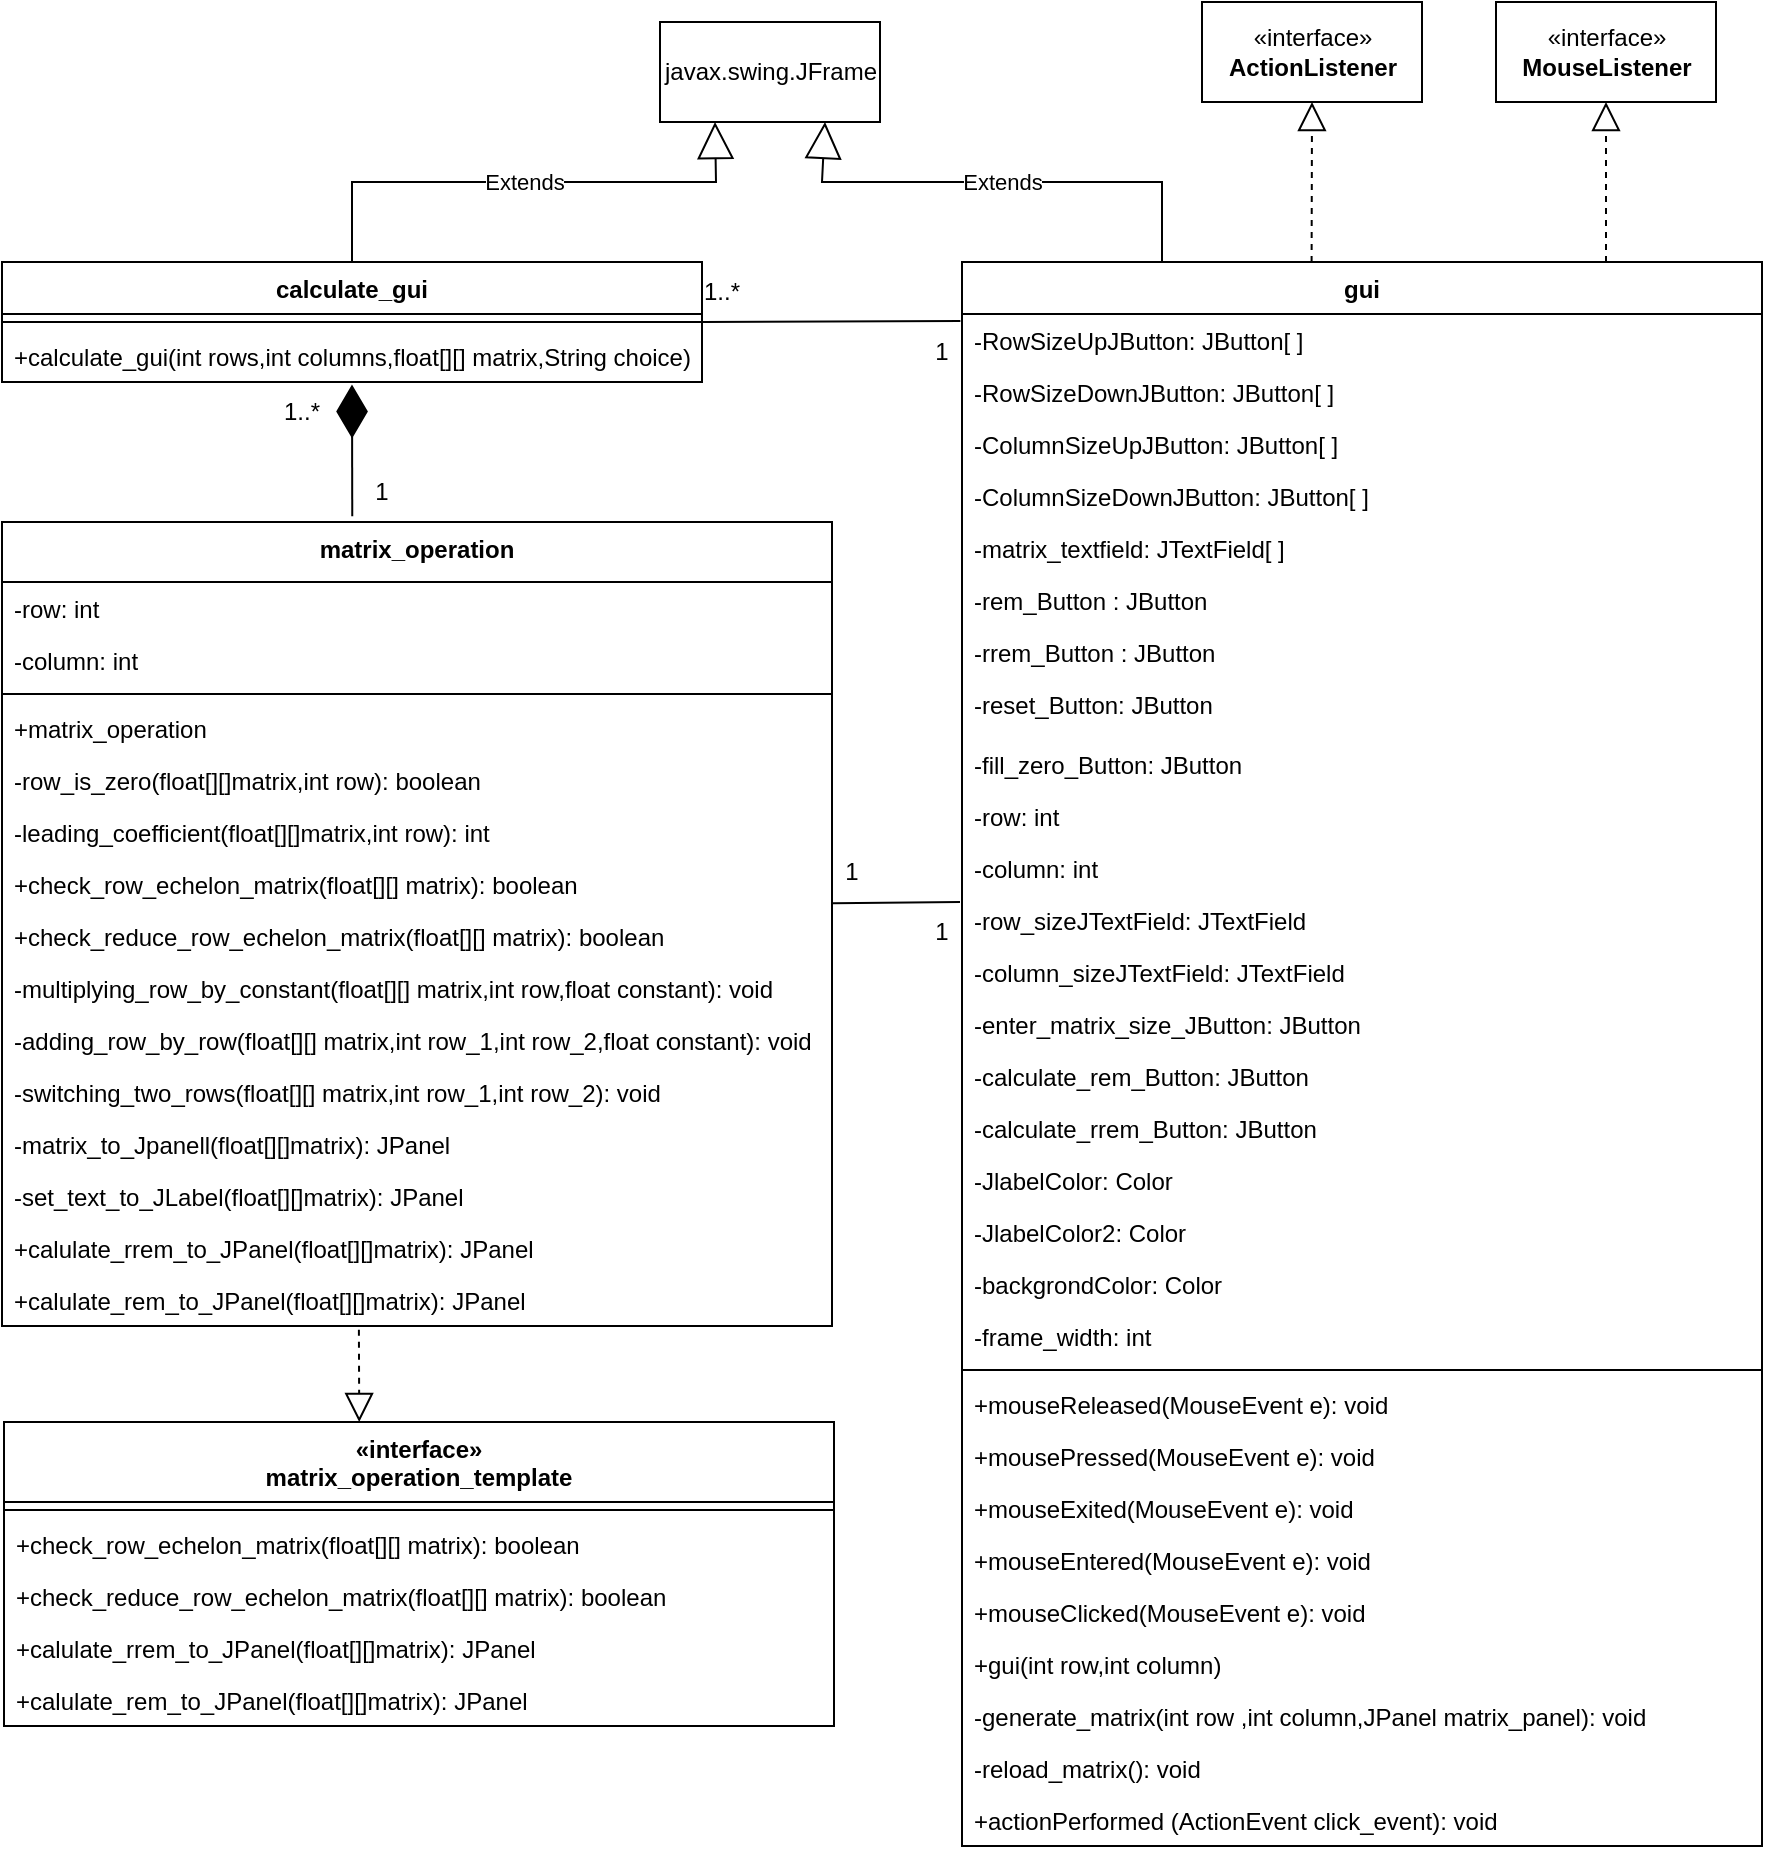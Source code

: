 <mxfile version="20.4.0" type="device"><diagram id="C5RBs43oDa-KdzZeNtuy" name="Page-1"><mxGraphModel dx="914" dy="447" grid="1" gridSize="10" guides="1" tooltips="1" connect="1" arrows="1" fold="1" page="1" pageScale="1" pageWidth="827" pageHeight="1169" math="0" shadow="0"><root><mxCell id="WIyWlLk6GJQsqaUBKTNV-0"/><mxCell id="WIyWlLk6GJQsqaUBKTNV-1" parent="WIyWlLk6GJQsqaUBKTNV-0"/><mxCell id="iEl4PdFxKMrnsXezCqEX-8" value="gui" style="swimlane;fontStyle=1;align=center;verticalAlign=top;childLayout=stackLayout;horizontal=1;startSize=26;horizontalStack=0;resizeParent=1;resizeLast=0;collapsible=1;marginBottom=0;rounded=0;shadow=0;strokeWidth=1;" parent="WIyWlLk6GJQsqaUBKTNV-1" vertex="1"><mxGeometry x="510" y="160" width="400" height="792" as="geometry"><mxRectangle x="230" y="140" width="160" height="26" as="alternateBounds"/></mxGeometry></mxCell><mxCell id="KN2ty1aIpEclNl4TmAOF-11" value="-RowSizeUpJButton: JButton[ ]" style="text;align=left;verticalAlign=top;spacingLeft=4;spacingRight=4;overflow=hidden;rotatable=0;points=[[0,0.5],[1,0.5]];portConstraint=eastwest;" parent="iEl4PdFxKMrnsXezCqEX-8" vertex="1"><mxGeometry y="26" width="400" height="26" as="geometry"/></mxCell><mxCell id="KN2ty1aIpEclNl4TmAOF-14" value="-RowSizeDownJButton: JButton[ ]" style="text;align=left;verticalAlign=top;spacingLeft=4;spacingRight=4;overflow=hidden;rotatable=0;points=[[0,0.5],[1,0.5]];portConstraint=eastwest;" parent="iEl4PdFxKMrnsXezCqEX-8" vertex="1"><mxGeometry y="52" width="400" height="26" as="geometry"/></mxCell><mxCell id="KN2ty1aIpEclNl4TmAOF-12" value="-ColumnSizeUpJButton: JButton[ ]" style="text;align=left;verticalAlign=top;spacingLeft=4;spacingRight=4;overflow=hidden;rotatable=0;points=[[0,0.5],[1,0.5]];portConstraint=eastwest;" parent="iEl4PdFxKMrnsXezCqEX-8" vertex="1"><mxGeometry y="78" width="400" height="26" as="geometry"/></mxCell><mxCell id="KN2ty1aIpEclNl4TmAOF-13" value="-ColumnSizeDownJButton: JButton[ ]" style="text;align=left;verticalAlign=top;spacingLeft=4;spacingRight=4;overflow=hidden;rotatable=0;points=[[0,0.5],[1,0.5]];portConstraint=eastwest;" parent="iEl4PdFxKMrnsXezCqEX-8" vertex="1"><mxGeometry y="104" width="400" height="26" as="geometry"/></mxCell><mxCell id="iEl4PdFxKMrnsXezCqEX-9" value="-matrix_textfield: JTextField[ ]" style="text;align=left;verticalAlign=top;spacingLeft=4;spacingRight=4;overflow=hidden;rotatable=0;points=[[0,0.5],[1,0.5]];portConstraint=eastwest;" parent="iEl4PdFxKMrnsXezCqEX-8" vertex="1"><mxGeometry y="130" width="400" height="26" as="geometry"/></mxCell><mxCell id="iEl4PdFxKMrnsXezCqEX-10" value="-rem_Button : JButton" style="text;align=left;verticalAlign=top;spacingLeft=4;spacingRight=4;overflow=hidden;rotatable=0;points=[[0,0.5],[1,0.5]];portConstraint=eastwest;rounded=0;shadow=0;html=0;" parent="iEl4PdFxKMrnsXezCqEX-8" vertex="1"><mxGeometry y="156" width="400" height="26" as="geometry"/></mxCell><mxCell id="iEl4PdFxKMrnsXezCqEX-11" value="-rrem_Button : JButton" style="text;align=left;verticalAlign=top;spacingLeft=4;spacingRight=4;overflow=hidden;rotatable=0;points=[[0,0.5],[1,0.5]];portConstraint=eastwest;rounded=0;shadow=0;html=0;" parent="iEl4PdFxKMrnsXezCqEX-8" vertex="1"><mxGeometry y="182" width="400" height="26" as="geometry"/></mxCell><mxCell id="iEl4PdFxKMrnsXezCqEX-12" value="-reset_Button: JButton" style="text;align=left;verticalAlign=top;spacingLeft=4;spacingRight=4;overflow=hidden;rotatable=0;points=[[0,0.5],[1,0.5]];portConstraint=eastwest;" parent="iEl4PdFxKMrnsXezCqEX-8" vertex="1"><mxGeometry y="208" width="400" height="30" as="geometry"/></mxCell><mxCell id="iEl4PdFxKMrnsXezCqEX-13" value="-fill_zero_Button: JButton" style="text;align=left;verticalAlign=top;spacingLeft=4;spacingRight=4;overflow=hidden;rotatable=0;points=[[0,0.5],[1,0.5]];portConstraint=eastwest;rounded=0;shadow=0;html=0;" parent="iEl4PdFxKMrnsXezCqEX-8" vertex="1"><mxGeometry y="238" width="400" height="26" as="geometry"/></mxCell><mxCell id="iEl4PdFxKMrnsXezCqEX-21" value="-row: int" style="text;align=left;verticalAlign=top;spacingLeft=4;spacingRight=4;overflow=hidden;rotatable=0;points=[[0,0.5],[1,0.5]];portConstraint=eastwest;rounded=0;shadow=0;html=0;" parent="iEl4PdFxKMrnsXezCqEX-8" vertex="1"><mxGeometry y="264" width="400" height="26" as="geometry"/></mxCell><mxCell id="iEl4PdFxKMrnsXezCqEX-22" value="-column: int" style="text;align=left;verticalAlign=top;spacingLeft=4;spacingRight=4;overflow=hidden;rotatable=0;points=[[0,0.5],[1,0.5]];portConstraint=eastwest;rounded=0;shadow=0;html=0;" parent="iEl4PdFxKMrnsXezCqEX-8" vertex="1"><mxGeometry y="290" width="400" height="26" as="geometry"/></mxCell><mxCell id="KN2ty1aIpEclNl4TmAOF-15" value="-row_sizeJTextField: JTextField" style="text;align=left;verticalAlign=top;spacingLeft=4;spacingRight=4;overflow=hidden;rotatable=0;points=[[0,0.5],[1,0.5]];portConstraint=eastwest;rounded=0;shadow=0;html=0;" parent="iEl4PdFxKMrnsXezCqEX-8" vertex="1"><mxGeometry y="316" width="400" height="26" as="geometry"/></mxCell><mxCell id="KN2ty1aIpEclNl4TmAOF-17" value="-column_sizeJTextField: JTextField" style="text;align=left;verticalAlign=top;spacingLeft=4;spacingRight=4;overflow=hidden;rotatable=0;points=[[0,0.5],[1,0.5]];portConstraint=eastwest;rounded=0;shadow=0;html=0;" parent="iEl4PdFxKMrnsXezCqEX-8" vertex="1"><mxGeometry y="342" width="400" height="26" as="geometry"/></mxCell><mxCell id="KN2ty1aIpEclNl4TmAOF-16" value="-enter_matrix_size_JButton: JButton" style="text;align=left;verticalAlign=top;spacingLeft=4;spacingRight=4;overflow=hidden;rotatable=0;points=[[0,0.5],[1,0.5]];portConstraint=eastwest;rounded=0;shadow=0;html=0;" parent="iEl4PdFxKMrnsXezCqEX-8" vertex="1"><mxGeometry y="368" width="400" height="26" as="geometry"/></mxCell><mxCell id="HXKLa7cOEwcnxDhDHeLH-0" value="-calculate_rem_Button: JButton" style="text;align=left;verticalAlign=top;spacingLeft=4;spacingRight=4;overflow=hidden;rotatable=0;points=[[0,0.5],[1,0.5]];portConstraint=eastwest;rounded=0;shadow=0;html=0;" parent="iEl4PdFxKMrnsXezCqEX-8" vertex="1"><mxGeometry y="394" width="400" height="26" as="geometry"/></mxCell><mxCell id="HXKLa7cOEwcnxDhDHeLH-1" value="-calculate_rrem_Button: JButton" style="text;align=left;verticalAlign=top;spacingLeft=4;spacingRight=4;overflow=hidden;rotatable=0;points=[[0,0.5],[1,0.5]];portConstraint=eastwest;rounded=0;shadow=0;html=0;" parent="iEl4PdFxKMrnsXezCqEX-8" vertex="1"><mxGeometry y="420" width="400" height="26" as="geometry"/></mxCell><mxCell id="hVeOTZUfDOqd-khNQuPY-2" value="-JlabelColor: Color" style="text;align=left;verticalAlign=top;spacingLeft=4;spacingRight=4;overflow=hidden;rotatable=0;points=[[0,0.5],[1,0.5]];portConstraint=eastwest;rounded=0;shadow=0;html=0;" vertex="1" parent="iEl4PdFxKMrnsXezCqEX-8"><mxGeometry y="446" width="400" height="26" as="geometry"/></mxCell><mxCell id="hVeOTZUfDOqd-khNQuPY-0" value="-JlabelColor2: Color" style="text;align=left;verticalAlign=top;spacingLeft=4;spacingRight=4;overflow=hidden;rotatable=0;points=[[0,0.5],[1,0.5]];portConstraint=eastwest;rounded=0;shadow=0;html=0;" vertex="1" parent="iEl4PdFxKMrnsXezCqEX-8"><mxGeometry y="472" width="400" height="26" as="geometry"/></mxCell><mxCell id="hVeOTZUfDOqd-khNQuPY-1" value="-backgrondColor: Color" style="text;align=left;verticalAlign=top;spacingLeft=4;spacingRight=4;overflow=hidden;rotatable=0;points=[[0,0.5],[1,0.5]];portConstraint=eastwest;rounded=0;shadow=0;html=0;" vertex="1" parent="iEl4PdFxKMrnsXezCqEX-8"><mxGeometry y="498" width="400" height="26" as="geometry"/></mxCell><mxCell id="HXKLa7cOEwcnxDhDHeLH-4" value="-frame_width: int" style="text;align=left;verticalAlign=top;spacingLeft=4;spacingRight=4;overflow=hidden;rotatable=0;points=[[0,0.5],[1,0.5]];portConstraint=eastwest;rounded=0;shadow=0;html=0;" parent="iEl4PdFxKMrnsXezCqEX-8" vertex="1"><mxGeometry y="524" width="400" height="26" as="geometry"/></mxCell><mxCell id="iEl4PdFxKMrnsXezCqEX-14" value="" style="line;html=1;strokeWidth=1;align=left;verticalAlign=middle;spacingTop=-1;spacingLeft=3;spacingRight=3;rotatable=0;labelPosition=right;points=[];portConstraint=eastwest;" parent="iEl4PdFxKMrnsXezCqEX-8" vertex="1"><mxGeometry y="550" width="400" height="8" as="geometry"/></mxCell><mxCell id="hVeOTZUfDOqd-khNQuPY-3" value="+mouseReleased(MouseEvent e): void" style="text;align=left;verticalAlign=top;spacingLeft=4;spacingRight=4;overflow=hidden;rotatable=0;points=[[0,0.5],[1,0.5]];portConstraint=eastwest;rounded=0;shadow=0;html=0;" vertex="1" parent="iEl4PdFxKMrnsXezCqEX-8"><mxGeometry y="558" width="400" height="26" as="geometry"/></mxCell><mxCell id="hVeOTZUfDOqd-khNQuPY-4" value="+mousePressed(MouseEvent e): void" style="text;align=left;verticalAlign=top;spacingLeft=4;spacingRight=4;overflow=hidden;rotatable=0;points=[[0,0.5],[1,0.5]];portConstraint=eastwest;rounded=0;shadow=0;html=0;" vertex="1" parent="iEl4PdFxKMrnsXezCqEX-8"><mxGeometry y="584" width="400" height="26" as="geometry"/></mxCell><mxCell id="hVeOTZUfDOqd-khNQuPY-5" value="+mouseExited(MouseEvent e): void" style="text;align=left;verticalAlign=top;spacingLeft=4;spacingRight=4;overflow=hidden;rotatable=0;points=[[0,0.5],[1,0.5]];portConstraint=eastwest;rounded=0;shadow=0;html=0;" vertex="1" parent="iEl4PdFxKMrnsXezCqEX-8"><mxGeometry y="610" width="400" height="26" as="geometry"/></mxCell><mxCell id="hVeOTZUfDOqd-khNQuPY-8" value="+mouseEntered(MouseEvent e): void" style="text;align=left;verticalAlign=top;spacingLeft=4;spacingRight=4;overflow=hidden;rotatable=0;points=[[0,0.5],[1,0.5]];portConstraint=eastwest;rounded=0;shadow=0;html=0;" vertex="1" parent="iEl4PdFxKMrnsXezCqEX-8"><mxGeometry y="636" width="400" height="26" as="geometry"/></mxCell><mxCell id="hVeOTZUfDOqd-khNQuPY-6" value="+mouseClicked(MouseEvent e): void" style="text;align=left;verticalAlign=top;spacingLeft=4;spacingRight=4;overflow=hidden;rotatable=0;points=[[0,0.5],[1,0.5]];portConstraint=eastwest;rounded=0;shadow=0;html=0;" vertex="1" parent="iEl4PdFxKMrnsXezCqEX-8"><mxGeometry y="662" width="400" height="26" as="geometry"/></mxCell><mxCell id="HXKLa7cOEwcnxDhDHeLH-5" value="+gui(int row,int column)" style="text;align=left;verticalAlign=top;spacingLeft=4;spacingRight=4;overflow=hidden;rotatable=0;points=[[0,0.5],[1,0.5]];portConstraint=eastwest;rounded=0;shadow=0;html=0;" parent="iEl4PdFxKMrnsXezCqEX-8" vertex="1"><mxGeometry y="688" width="400" height="26" as="geometry"/></mxCell><mxCell id="HXKLa7cOEwcnxDhDHeLH-6" value="-generate_matrix(int row ,int column,JPanel matrix_panel): void" style="text;align=left;verticalAlign=top;spacingLeft=4;spacingRight=4;overflow=hidden;rotatable=0;points=[[0,0.5],[1,0.5]];portConstraint=eastwest;rounded=0;shadow=0;html=0;" parent="iEl4PdFxKMrnsXezCqEX-8" vertex="1"><mxGeometry y="714" width="400" height="26" as="geometry"/></mxCell><mxCell id="HXKLa7cOEwcnxDhDHeLH-7" value="-reload_matrix(): void" style="text;align=left;verticalAlign=top;spacingLeft=4;spacingRight=4;overflow=hidden;rotatable=0;points=[[0,0.5],[1,0.5]];portConstraint=eastwest;rounded=0;shadow=0;html=0;" parent="iEl4PdFxKMrnsXezCqEX-8" vertex="1"><mxGeometry y="740" width="400" height="26" as="geometry"/></mxCell><mxCell id="iEl4PdFxKMrnsXezCqEX-15" value="+actionPerformed (ActionEvent click_event): void" style="text;align=left;verticalAlign=top;spacingLeft=4;spacingRight=4;overflow=hidden;rotatable=0;points=[[0,0.5],[1,0.5]];portConstraint=eastwest;rounded=0;shadow=0;html=0;" parent="iEl4PdFxKMrnsXezCqEX-8" vertex="1"><mxGeometry y="766" width="400" height="26" as="geometry"/></mxCell><mxCell id="iEl4PdFxKMrnsXezCqEX-24" value="«interface»&lt;br&gt;&lt;b&gt;ActionListener&lt;/b&gt;" style="html=1;" parent="WIyWlLk6GJQsqaUBKTNV-1" vertex="1"><mxGeometry x="630" y="30" width="110" height="50" as="geometry"/></mxCell><mxCell id="iEl4PdFxKMrnsXezCqEX-25" value="" style="endArrow=block;dashed=1;endFill=0;endSize=12;html=1;rounded=0;entryX=0.5;entryY=1;entryDx=0;entryDy=0;exitX=0.437;exitY=0;exitDx=0;exitDy=0;exitPerimeter=0;" parent="WIyWlLk6GJQsqaUBKTNV-1" source="iEl4PdFxKMrnsXezCqEX-8" target="iEl4PdFxKMrnsXezCqEX-24" edge="1"><mxGeometry width="160" relative="1" as="geometry"><mxPoint x="649.5" y="160" as="sourcePoint"/><mxPoint x="649.5" y="90" as="targetPoint"/><Array as="points"/></mxGeometry></mxCell><mxCell id="HXKLa7cOEwcnxDhDHeLH-2" value="javax.swing.JFrame" style="html=1;" parent="WIyWlLk6GJQsqaUBKTNV-1" vertex="1"><mxGeometry x="359" y="40" width="110" height="50" as="geometry"/></mxCell><mxCell id="HXKLa7cOEwcnxDhDHeLH-8" value="calculate_gui" style="swimlane;fontStyle=1;align=center;verticalAlign=top;childLayout=stackLayout;horizontal=1;startSize=26;horizontalStack=0;resizeParent=1;resizeParentMax=0;resizeLast=0;collapsible=1;marginBottom=0;" parent="WIyWlLk6GJQsqaUBKTNV-1" vertex="1"><mxGeometry x="30" y="160" width="350" height="60" as="geometry"/></mxCell><mxCell id="HXKLa7cOEwcnxDhDHeLH-10" value="" style="line;strokeWidth=1;fillColor=none;align=left;verticalAlign=middle;spacingTop=-1;spacingLeft=3;spacingRight=3;rotatable=0;labelPosition=right;points=[];portConstraint=eastwest;strokeColor=inherit;" parent="HXKLa7cOEwcnxDhDHeLH-8" vertex="1"><mxGeometry y="26" width="350" height="8" as="geometry"/></mxCell><mxCell id="HXKLa7cOEwcnxDhDHeLH-11" value="+calculate_gui(int rows,int columns,float[][] matrix,String choice)" style="text;strokeColor=none;fillColor=none;align=left;verticalAlign=top;spacingLeft=4;spacingRight=4;overflow=hidden;rotatable=0;points=[[0,0.5],[1,0.5]];portConstraint=eastwest;" parent="HXKLa7cOEwcnxDhDHeLH-8" vertex="1"><mxGeometry y="34" width="350" height="26" as="geometry"/></mxCell><mxCell id="HXKLa7cOEwcnxDhDHeLH-14" value="Extends" style="endArrow=block;endSize=16;endFill=0;html=1;rounded=0;exitX=0.5;exitY=0;exitDx=0;exitDy=0;entryX=0.25;entryY=1;entryDx=0;entryDy=0;" parent="WIyWlLk6GJQsqaUBKTNV-1" source="HXKLa7cOEwcnxDhDHeLH-8" target="HXKLa7cOEwcnxDhDHeLH-2" edge="1"><mxGeometry width="160" relative="1" as="geometry"><mxPoint x="199" y="120" as="sourcePoint"/><mxPoint x="359" y="120" as="targetPoint"/><Array as="points"><mxPoint x="205" y="120"/><mxPoint x="387" y="120"/></Array></mxGeometry></mxCell><mxCell id="HXKLa7cOEwcnxDhDHeLH-15" value="Extends" style="endArrow=block;endSize=16;endFill=0;html=1;rounded=0;exitX=0.25;exitY=0;exitDx=0;exitDy=0;entryX=0.75;entryY=1;entryDx=0;entryDy=0;" parent="WIyWlLk6GJQsqaUBKTNV-1" source="iEl4PdFxKMrnsXezCqEX-8" target="HXKLa7cOEwcnxDhDHeLH-2" edge="1"><mxGeometry width="160" relative="1" as="geometry"><mxPoint x="215" y="170" as="sourcePoint"/><mxPoint x="396.5" y="100" as="targetPoint"/><Array as="points"><mxPoint x="610" y="120"/><mxPoint x="440" y="120"/></Array></mxGeometry></mxCell><mxCell id="HXKLa7cOEwcnxDhDHeLH-21" value="«interface»&#10;matrix_operation_template" style="swimlane;fontStyle=1;align=center;verticalAlign=top;childLayout=stackLayout;horizontal=1;startSize=40;horizontalStack=0;resizeParent=1;resizeParentMax=0;resizeLast=0;collapsible=1;marginBottom=0;" parent="WIyWlLk6GJQsqaUBKTNV-1" vertex="1"><mxGeometry x="31" y="740" width="415" height="152" as="geometry"/></mxCell><mxCell id="HXKLa7cOEwcnxDhDHeLH-23" value="" style="line;strokeWidth=1;fillColor=none;align=left;verticalAlign=middle;spacingTop=-1;spacingLeft=3;spacingRight=3;rotatable=0;labelPosition=right;points=[];portConstraint=eastwest;strokeColor=inherit;" parent="HXKLa7cOEwcnxDhDHeLH-21" vertex="1"><mxGeometry y="40" width="415" height="8" as="geometry"/></mxCell><mxCell id="HXKLa7cOEwcnxDhDHeLH-26" value="+check_row_echelon_matrix(float[][] matrix): boolean" style="text;strokeColor=none;fillColor=none;align=left;verticalAlign=top;spacingLeft=4;spacingRight=4;overflow=hidden;rotatable=0;points=[[0,0.5],[1,0.5]];portConstraint=eastwest;" parent="HXKLa7cOEwcnxDhDHeLH-21" vertex="1"><mxGeometry y="48" width="415" height="26" as="geometry"/></mxCell><mxCell id="HXKLa7cOEwcnxDhDHeLH-27" value="+check_reduce_row_echelon_matrix(float[][] matrix): boolean" style="text;strokeColor=none;fillColor=none;align=left;verticalAlign=top;spacingLeft=4;spacingRight=4;overflow=hidden;rotatable=0;points=[[0,0.5],[1,0.5]];portConstraint=eastwest;" parent="HXKLa7cOEwcnxDhDHeLH-21" vertex="1"><mxGeometry y="74" width="415" height="26" as="geometry"/></mxCell><mxCell id="HXKLa7cOEwcnxDhDHeLH-31" value="+calulate_rrem_to_JPanel(float[][]matrix): JPanel" style="text;strokeColor=none;fillColor=none;align=left;verticalAlign=top;spacingLeft=4;spacingRight=4;overflow=hidden;rotatable=0;points=[[0,0.5],[1,0.5]];portConstraint=eastwest;" parent="HXKLa7cOEwcnxDhDHeLH-21" vertex="1"><mxGeometry y="100" width="415" height="26" as="geometry"/></mxCell><mxCell id="HXKLa7cOEwcnxDhDHeLH-32" value="+calulate_rem_to_JPanel(float[][]matrix): JPanel" style="text;strokeColor=none;fillColor=none;align=left;verticalAlign=top;spacingLeft=4;spacingRight=4;overflow=hidden;rotatable=0;points=[[0,0.5],[1,0.5]];portConstraint=eastwest;" parent="HXKLa7cOEwcnxDhDHeLH-21" vertex="1"><mxGeometry y="126" width="415" height="26" as="geometry"/></mxCell><mxCell id="HXKLa7cOEwcnxDhDHeLH-33" value="matrix_operation" style="swimlane;fontStyle=1;align=center;verticalAlign=top;childLayout=stackLayout;horizontal=1;startSize=30;horizontalStack=0;resizeParent=1;resizeParentMax=0;resizeLast=0;collapsible=1;marginBottom=0;" parent="WIyWlLk6GJQsqaUBKTNV-1" vertex="1"><mxGeometry x="30" y="290" width="415" height="402" as="geometry"/></mxCell><mxCell id="HXKLa7cOEwcnxDhDHeLH-44" value="-row: int" style="text;strokeColor=none;fillColor=none;align=left;verticalAlign=top;spacingLeft=4;spacingRight=4;overflow=hidden;rotatable=0;points=[[0,0.5],[1,0.5]];portConstraint=eastwest;" parent="HXKLa7cOEwcnxDhDHeLH-33" vertex="1"><mxGeometry y="30" width="415" height="26" as="geometry"/></mxCell><mxCell id="HXKLa7cOEwcnxDhDHeLH-45" value="-column: int" style="text;strokeColor=none;fillColor=none;align=left;verticalAlign=top;spacingLeft=4;spacingRight=4;overflow=hidden;rotatable=0;points=[[0,0.5],[1,0.5]];portConstraint=eastwest;" parent="HXKLa7cOEwcnxDhDHeLH-33" vertex="1"><mxGeometry y="56" width="415" height="26" as="geometry"/></mxCell><mxCell id="HXKLa7cOEwcnxDhDHeLH-34" value="" style="line;strokeWidth=1;fillColor=none;align=left;verticalAlign=middle;spacingTop=-1;spacingLeft=3;spacingRight=3;rotatable=0;labelPosition=right;points=[];portConstraint=eastwest;strokeColor=inherit;" parent="HXKLa7cOEwcnxDhDHeLH-33" vertex="1"><mxGeometry y="82" width="415" height="8" as="geometry"/></mxCell><mxCell id="HXKLa7cOEwcnxDhDHeLH-46" value="+matrix_operation" style="text;strokeColor=none;fillColor=none;align=left;verticalAlign=top;spacingLeft=4;spacingRight=4;overflow=hidden;rotatable=0;points=[[0,0.5],[1,0.5]];portConstraint=eastwest;" parent="HXKLa7cOEwcnxDhDHeLH-33" vertex="1"><mxGeometry y="90" width="415" height="26" as="geometry"/></mxCell><mxCell id="HXKLa7cOEwcnxDhDHeLH-35" value="-row_is_zero(float[][]matrix,int row): boolean" style="text;strokeColor=none;fillColor=none;align=left;verticalAlign=top;spacingLeft=4;spacingRight=4;overflow=hidden;rotatable=0;points=[[0,0.5],[1,0.5]];portConstraint=eastwest;" parent="HXKLa7cOEwcnxDhDHeLH-33" vertex="1"><mxGeometry y="116" width="415" height="26" as="geometry"/></mxCell><mxCell id="HXKLa7cOEwcnxDhDHeLH-36" value="-leading_coefficient(float[][]matrix,int row): int" style="text;strokeColor=none;fillColor=none;align=left;verticalAlign=top;spacingLeft=4;spacingRight=4;overflow=hidden;rotatable=0;points=[[0,0.5],[1,0.5]];portConstraint=eastwest;" parent="HXKLa7cOEwcnxDhDHeLH-33" vertex="1"><mxGeometry y="142" width="415" height="26" as="geometry"/></mxCell><mxCell id="HXKLa7cOEwcnxDhDHeLH-37" value="+check_row_echelon_matrix(float[][] matrix): boolean" style="text;strokeColor=none;fillColor=none;align=left;verticalAlign=top;spacingLeft=4;spacingRight=4;overflow=hidden;rotatable=0;points=[[0,0.5],[1,0.5]];portConstraint=eastwest;" parent="HXKLa7cOEwcnxDhDHeLH-33" vertex="1"><mxGeometry y="168" width="415" height="26" as="geometry"/></mxCell><mxCell id="HXKLa7cOEwcnxDhDHeLH-38" value="+check_reduce_row_echelon_matrix(float[][] matrix): boolean" style="text;strokeColor=none;fillColor=none;align=left;verticalAlign=top;spacingLeft=4;spacingRight=4;overflow=hidden;rotatable=0;points=[[0,0.5],[1,0.5]];portConstraint=eastwest;" parent="HXKLa7cOEwcnxDhDHeLH-33" vertex="1"><mxGeometry y="194" width="415" height="26" as="geometry"/></mxCell><mxCell id="HXKLa7cOEwcnxDhDHeLH-39" value="-multiplying_row_by_constant(float[][] matrix,int row,float constant): void" style="text;strokeColor=none;fillColor=none;align=left;verticalAlign=top;spacingLeft=4;spacingRight=4;overflow=hidden;rotatable=0;points=[[0,0.5],[1,0.5]];portConstraint=eastwest;" parent="HXKLa7cOEwcnxDhDHeLH-33" vertex="1"><mxGeometry y="220" width="415" height="26" as="geometry"/></mxCell><mxCell id="HXKLa7cOEwcnxDhDHeLH-40" value="-adding_row_by_row(float[][] matrix,int row_1,int row_2,float constant): void" style="text;strokeColor=none;fillColor=none;align=left;verticalAlign=top;spacingLeft=4;spacingRight=4;overflow=hidden;rotatable=0;points=[[0,0.5],[1,0.5]];portConstraint=eastwest;" parent="HXKLa7cOEwcnxDhDHeLH-33" vertex="1"><mxGeometry y="246" width="415" height="26" as="geometry"/></mxCell><mxCell id="HXKLa7cOEwcnxDhDHeLH-41" value="-switching_two_rows(float[][] matrix,int row_1,int row_2): void" style="text;strokeColor=none;fillColor=none;align=left;verticalAlign=top;spacingLeft=4;spacingRight=4;overflow=hidden;rotatable=0;points=[[0,0.5],[1,0.5]];portConstraint=eastwest;" parent="HXKLa7cOEwcnxDhDHeLH-33" vertex="1"><mxGeometry y="272" width="415" height="26" as="geometry"/></mxCell><mxCell id="IZwrg1oJTDsp2Ft-PST7-0" value="-matrix_to_Jpanell(float[][]matrix): JPanel" style="text;strokeColor=none;fillColor=none;align=left;verticalAlign=top;spacingLeft=4;spacingRight=4;overflow=hidden;rotatable=0;points=[[0,0.5],[1,0.5]];portConstraint=eastwest;" parent="HXKLa7cOEwcnxDhDHeLH-33" vertex="1"><mxGeometry y="298" width="415" height="26" as="geometry"/></mxCell><mxCell id="IZwrg1oJTDsp2Ft-PST7-1" value="-set_text_to_JLabel(float[][]matrix): JPanel" style="text;strokeColor=none;fillColor=none;align=left;verticalAlign=top;spacingLeft=4;spacingRight=4;overflow=hidden;rotatable=0;points=[[0,0.5],[1,0.5]];portConstraint=eastwest;" parent="HXKLa7cOEwcnxDhDHeLH-33" vertex="1"><mxGeometry y="324" width="415" height="26" as="geometry"/></mxCell><mxCell id="HXKLa7cOEwcnxDhDHeLH-42" value="+calulate_rrem_to_JPanel(float[][]matrix): JPanel" style="text;strokeColor=none;fillColor=none;align=left;verticalAlign=top;spacingLeft=4;spacingRight=4;overflow=hidden;rotatable=0;points=[[0,0.5],[1,0.5]];portConstraint=eastwest;" parent="HXKLa7cOEwcnxDhDHeLH-33" vertex="1"><mxGeometry y="350" width="415" height="26" as="geometry"/></mxCell><mxCell id="HXKLa7cOEwcnxDhDHeLH-43" value="+calulate_rem_to_JPanel(float[][]matrix): JPanel" style="text;strokeColor=none;fillColor=none;align=left;verticalAlign=top;spacingLeft=4;spacingRight=4;overflow=hidden;rotatable=0;points=[[0,0.5],[1,0.5]];portConstraint=eastwest;" parent="HXKLa7cOEwcnxDhDHeLH-33" vertex="1"><mxGeometry y="376" width="415" height="26" as="geometry"/></mxCell><mxCell id="HXKLa7cOEwcnxDhDHeLH-47" value="" style="endArrow=none;html=1;rounded=0;exitX=1;exitY=0.5;exitDx=0;exitDy=0;entryX=-0.002;entryY=0.137;entryDx=0;entryDy=0;entryPerimeter=0;" parent="WIyWlLk6GJQsqaUBKTNV-1" source="HXKLa7cOEwcnxDhDHeLH-8" target="KN2ty1aIpEclNl4TmAOF-11" edge="1"><mxGeometry width="50" height="50" relative="1" as="geometry"><mxPoint x="120" y="400" as="sourcePoint"/><mxPoint x="490" y="190" as="targetPoint"/></mxGeometry></mxCell><mxCell id="HXKLa7cOEwcnxDhDHeLH-48" value="1..*" style="text;html=1;strokeColor=none;fillColor=none;align=center;verticalAlign=middle;whiteSpace=wrap;rounded=0;" parent="WIyWlLk6GJQsqaUBKTNV-1" vertex="1"><mxGeometry x="380" y="160" width="20" height="30" as="geometry"/></mxCell><mxCell id="HXKLa7cOEwcnxDhDHeLH-49" value="1" style="text;html=1;strokeColor=none;fillColor=none;align=center;verticalAlign=middle;whiteSpace=wrap;rounded=0;" parent="WIyWlLk6GJQsqaUBKTNV-1" vertex="1"><mxGeometry x="490" y="190" width="20" height="30" as="geometry"/></mxCell><mxCell id="hVeOTZUfDOqd-khNQuPY-9" value="«interface»&lt;br&gt;&lt;b&gt;MouseListener&lt;/b&gt;" style="html=1;" vertex="1" parent="WIyWlLk6GJQsqaUBKTNV-1"><mxGeometry x="777" y="30" width="110" height="50" as="geometry"/></mxCell><mxCell id="hVeOTZUfDOqd-khNQuPY-10" value="" style="endArrow=block;dashed=1;endFill=0;endSize=12;html=1;rounded=0;entryX=0.5;entryY=1;entryDx=0;entryDy=0;exitX=0.805;exitY=0;exitDx=0;exitDy=0;exitPerimeter=0;" edge="1" parent="WIyWlLk6GJQsqaUBKTNV-1" source="iEl4PdFxKMrnsXezCqEX-8" target="hVeOTZUfDOqd-khNQuPY-9"><mxGeometry width="160" relative="1" as="geometry"><mxPoint x="694.8" y="170.0" as="sourcePoint"/><mxPoint x="695.0" y="90.0" as="targetPoint"/><Array as="points"/></mxGeometry></mxCell><mxCell id="hVeOTZUfDOqd-khNQuPY-13" value="" style="endArrow=diamondThin;endFill=1;endSize=24;html=1;rounded=0;entryX=0.5;entryY=1.048;entryDx=0;entryDy=0;entryPerimeter=0;exitX=0.422;exitY=-0.007;exitDx=0;exitDy=0;exitPerimeter=0;" edge="1" parent="WIyWlLk6GJQsqaUBKTNV-1" source="HXKLa7cOEwcnxDhDHeLH-33" target="HXKLa7cOEwcnxDhDHeLH-11"><mxGeometry width="160" relative="1" as="geometry"><mxPoint x="480" y="370" as="sourcePoint"/><mxPoint x="550" y="360" as="targetPoint"/></mxGeometry></mxCell><mxCell id="hVeOTZUfDOqd-khNQuPY-15" value="1..*" style="text;html=1;strokeColor=none;fillColor=none;align=center;verticalAlign=middle;whiteSpace=wrap;rounded=0;" vertex="1" parent="WIyWlLk6GJQsqaUBKTNV-1"><mxGeometry x="170" y="220" width="20" height="30" as="geometry"/></mxCell><mxCell id="hVeOTZUfDOqd-khNQuPY-16" value="1" style="text;html=1;strokeColor=none;fillColor=none;align=center;verticalAlign=middle;whiteSpace=wrap;rounded=0;" vertex="1" parent="WIyWlLk6GJQsqaUBKTNV-1"><mxGeometry x="210" y="260" width="20" height="30" as="geometry"/></mxCell><mxCell id="hVeOTZUfDOqd-khNQuPY-17" value="" style="endArrow=block;dashed=1;endFill=0;endSize=12;html=1;rounded=0;exitX=0.43;exitY=1.071;exitDx=0;exitDy=0;exitPerimeter=0;entryX=0.428;entryY=0;entryDx=0;entryDy=0;entryPerimeter=0;" edge="1" parent="WIyWlLk6GJQsqaUBKTNV-1" source="HXKLa7cOEwcnxDhDHeLH-43" target="HXKLa7cOEwcnxDhDHeLH-21"><mxGeometry width="160" relative="1" as="geometry"><mxPoint x="420" y="430" as="sourcePoint"/><mxPoint x="580" y="430" as="targetPoint"/></mxGeometry></mxCell><mxCell id="hVeOTZUfDOqd-khNQuPY-18" value="" style="endArrow=none;html=1;rounded=0;exitX=1.001;exitY=0.869;exitDx=0;exitDy=0;exitPerimeter=0;" edge="1" parent="WIyWlLk6GJQsqaUBKTNV-1" source="HXKLa7cOEwcnxDhDHeLH-37"><mxGeometry width="50" height="50" relative="1" as="geometry"><mxPoint x="450" y="480" as="sourcePoint"/><mxPoint x="509" y="480" as="targetPoint"/></mxGeometry></mxCell><mxCell id="hVeOTZUfDOqd-khNQuPY-19" value="1" style="text;html=1;strokeColor=none;fillColor=none;align=center;verticalAlign=middle;whiteSpace=wrap;rounded=0;" vertex="1" parent="WIyWlLk6GJQsqaUBKTNV-1"><mxGeometry x="445" y="450" width="20" height="30" as="geometry"/></mxCell><mxCell id="hVeOTZUfDOqd-khNQuPY-20" value="1" style="text;html=1;strokeColor=none;fillColor=none;align=center;verticalAlign=middle;whiteSpace=wrap;rounded=0;" vertex="1" parent="WIyWlLk6GJQsqaUBKTNV-1"><mxGeometry x="490" y="480" width="20" height="30" as="geometry"/></mxCell></root></mxGraphModel></diagram></mxfile>